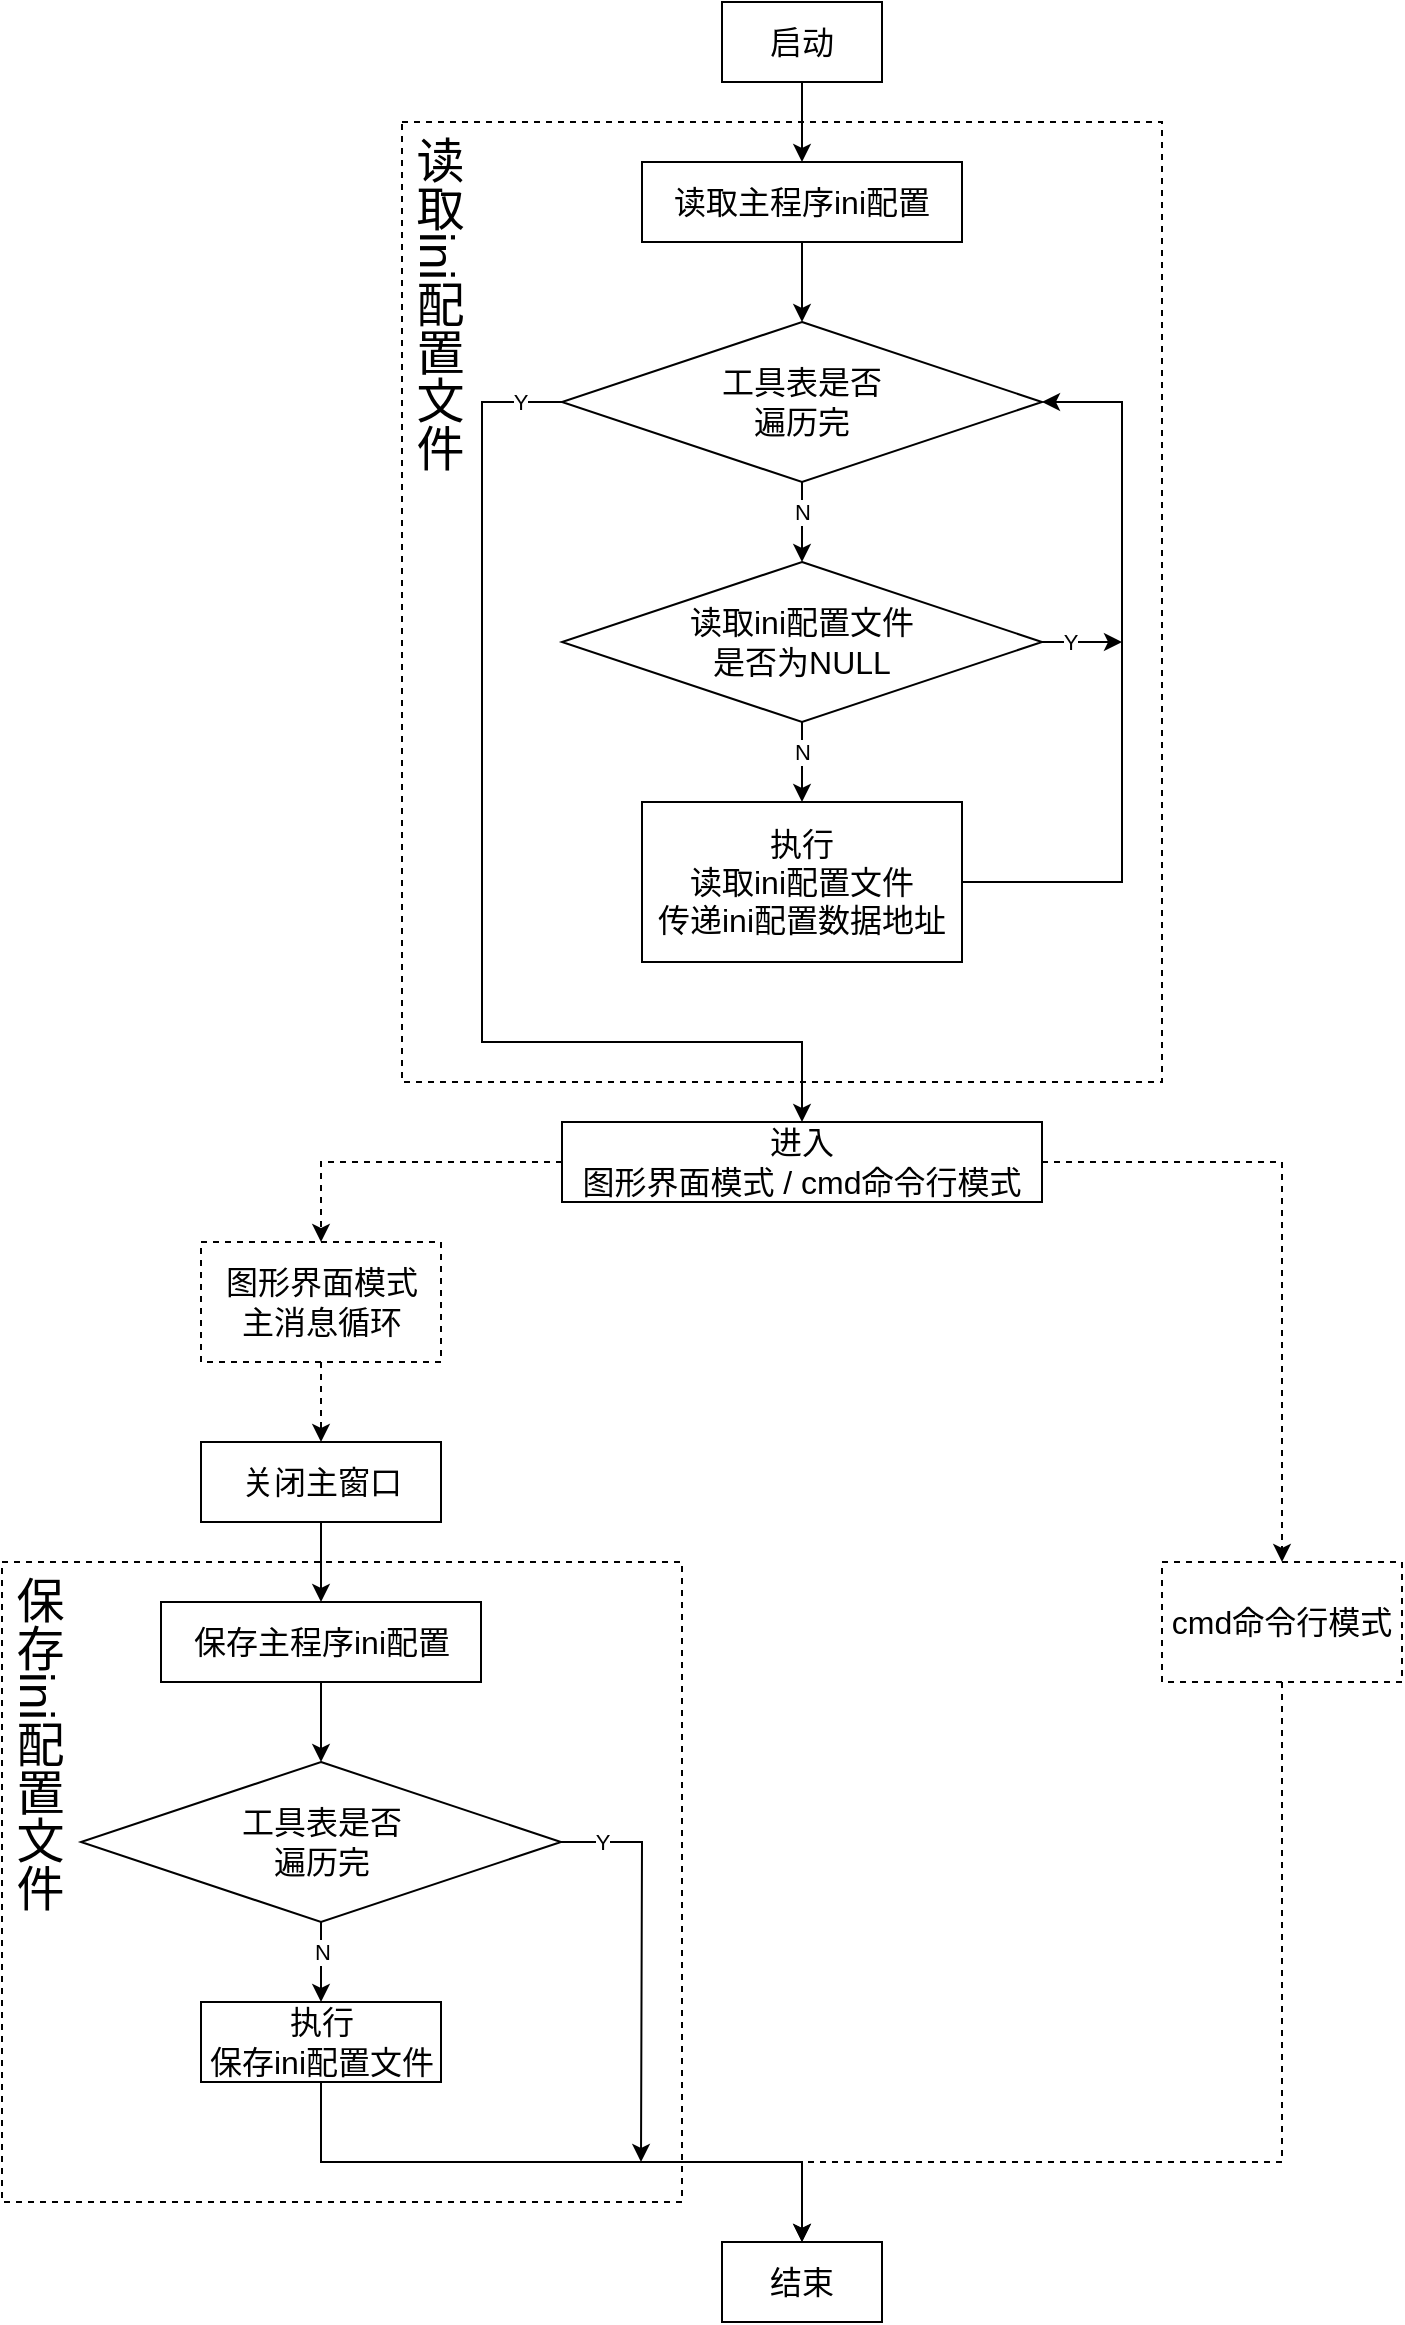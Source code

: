 <mxfile version="24.2.5" type="device">
  <diagram name="第 1 页" id="Ir-aQ5ke0RXkTSyLsT_S">
    <mxGraphModel dx="1925" dy="820" grid="1" gridSize="10" guides="1" tooltips="1" connect="1" arrows="1" fold="1" page="1" pageScale="1" pageWidth="827" pageHeight="1169" math="0" shadow="0">
      <root>
        <mxCell id="0" />
        <mxCell id="1" parent="0" />
        <mxCell id="hAGMja2zcbePiOPNCssn-2" value="" style="edgeStyle=orthogonalEdgeStyle;rounded=0;orthogonalLoop=1;jettySize=auto;html=1;" edge="1" parent="1" source="1bMwBTg0rvPcA53LBBSG-1" target="hAGMja2zcbePiOPNCssn-1">
          <mxGeometry relative="1" as="geometry" />
        </mxCell>
        <mxCell id="1bMwBTg0rvPcA53LBBSG-1" value="启动" style="rounded=0;whiteSpace=wrap;html=1;fontSize=16;fontFamily=Helvetica;" parent="1" vertex="1">
          <mxGeometry x="280" y="80" width="80" height="40" as="geometry" />
        </mxCell>
        <mxCell id="1bMwBTg0rvPcA53LBBSG-9" value="" style="edgeStyle=orthogonalEdgeStyle;rounded=0;orthogonalLoop=1;jettySize=auto;html=1;fontFamily=Helvetica;" parent="1" source="1bMwBTg0rvPcA53LBBSG-4" target="1bMwBTg0rvPcA53LBBSG-8" edge="1">
          <mxGeometry relative="1" as="geometry" />
        </mxCell>
        <mxCell id="1bMwBTg0rvPcA53LBBSG-24" value="N" style="edgeLabel;html=1;align=center;verticalAlign=middle;resizable=0;points=[];" parent="1bMwBTg0rvPcA53LBBSG-9" vertex="1" connectable="0">
          <mxGeometry x="-0.65" y="-1" relative="1" as="geometry">
            <mxPoint x="1" y="8" as="offset" />
          </mxGeometry>
        </mxCell>
        <mxCell id="1bMwBTg0rvPcA53LBBSG-20" style="edgeStyle=orthogonalEdgeStyle;rounded=0;orthogonalLoop=1;jettySize=auto;html=1;exitX=0;exitY=0.5;exitDx=0;exitDy=0;entryX=0.5;entryY=0;entryDx=0;entryDy=0;" parent="1" source="1bMwBTg0rvPcA53LBBSG-4" target="1bMwBTg0rvPcA53LBBSG-18" edge="1">
          <mxGeometry relative="1" as="geometry">
            <Array as="points">
              <mxPoint x="160" y="280" />
              <mxPoint x="160" y="600" />
              <mxPoint x="320" y="600" />
            </Array>
          </mxGeometry>
        </mxCell>
        <mxCell id="1bMwBTg0rvPcA53LBBSG-25" value="Y" style="edgeLabel;html=1;align=center;verticalAlign=middle;resizable=0;points=[];" parent="1bMwBTg0rvPcA53LBBSG-20" vertex="1" connectable="0">
          <mxGeometry x="-0.922" relative="1" as="geometry">
            <mxPoint x="1" as="offset" />
          </mxGeometry>
        </mxCell>
        <mxCell id="1bMwBTg0rvPcA53LBBSG-4" value="工具表是否&lt;div style=&quot;font-size: 16px;&quot;&gt;遍历完&lt;/div&gt;" style="rhombus;whiteSpace=wrap;html=1;fontSize=16;fontFamily=Helvetica;" parent="1" vertex="1">
          <mxGeometry x="200" y="240" width="240" height="80" as="geometry" />
        </mxCell>
        <mxCell id="1bMwBTg0rvPcA53LBBSG-11" value="" style="edgeStyle=orthogonalEdgeStyle;rounded=0;orthogonalLoop=1;jettySize=auto;html=1;fontFamily=Helvetica;" parent="1" source="1bMwBTg0rvPcA53LBBSG-8" target="1bMwBTg0rvPcA53LBBSG-10" edge="1">
          <mxGeometry relative="1" as="geometry" />
        </mxCell>
        <mxCell id="1bMwBTg0rvPcA53LBBSG-22" style="edgeStyle=orthogonalEdgeStyle;rounded=0;orthogonalLoop=1;jettySize=auto;html=1;exitX=1;exitY=0.5;exitDx=0;exitDy=0;" parent="1" source="1bMwBTg0rvPcA53LBBSG-8" edge="1">
          <mxGeometry relative="1" as="geometry">
            <mxPoint x="480" y="400" as="targetPoint" />
          </mxGeometry>
        </mxCell>
        <mxCell id="1bMwBTg0rvPcA53LBBSG-27" value="Y" style="edgeLabel;html=1;align=center;verticalAlign=middle;resizable=0;points=[];" parent="1bMwBTg0rvPcA53LBBSG-22" vertex="1" connectable="0">
          <mxGeometry x="-0.325" relative="1" as="geometry">
            <mxPoint as="offset" />
          </mxGeometry>
        </mxCell>
        <mxCell id="1bMwBTg0rvPcA53LBBSG-8" value="读取ini配置文件&lt;div&gt;是否为NULL&lt;/div&gt;" style="rhombus;whiteSpace=wrap;html=1;fontSize=16;fontFamily=Helvetica;" parent="1" vertex="1">
          <mxGeometry x="200" y="360" width="240" height="80" as="geometry" />
        </mxCell>
        <mxCell id="1bMwBTg0rvPcA53LBBSG-16" style="edgeStyle=orthogonalEdgeStyle;rounded=0;orthogonalLoop=1;jettySize=auto;html=1;exitX=1;exitY=0.5;exitDx=0;exitDy=0;entryX=1;entryY=0.5;entryDx=0;entryDy=0;" parent="1" source="1bMwBTg0rvPcA53LBBSG-10" target="1bMwBTg0rvPcA53LBBSG-4" edge="1">
          <mxGeometry relative="1" as="geometry">
            <mxPoint x="220" y="620" as="targetPoint" />
            <Array as="points">
              <mxPoint x="480" y="520" />
              <mxPoint x="480" y="280" />
            </Array>
          </mxGeometry>
        </mxCell>
        <mxCell id="1bMwBTg0rvPcA53LBBSG-10" value="执行&lt;div&gt;读取ini配置文件&lt;/div&gt;&lt;div&gt;传递ini配置数据地址&lt;/div&gt;" style="whiteSpace=wrap;html=1;fontSize=16;fontFamily=Helvetica;" parent="1" vertex="1">
          <mxGeometry x="240" y="480" width="160" height="80" as="geometry" />
        </mxCell>
        <mxCell id="1bMwBTg0rvPcA53LBBSG-34" style="edgeStyle=orthogonalEdgeStyle;rounded=0;orthogonalLoop=1;jettySize=auto;html=1;exitX=0.5;exitY=1;exitDx=0;exitDy=0;entryX=0.5;entryY=0;entryDx=0;entryDy=0;dashed=1;" parent="1" source="1bMwBTg0rvPcA53LBBSG-44" target="1bMwBTg0rvPcA53LBBSG-29" edge="1">
          <mxGeometry relative="1" as="geometry" />
        </mxCell>
        <mxCell id="1bMwBTg0rvPcA53LBBSG-52" style="edgeStyle=orthogonalEdgeStyle;rounded=0;orthogonalLoop=1;jettySize=auto;html=1;exitX=1;exitY=0.5;exitDx=0;exitDy=0;entryX=0.5;entryY=0;entryDx=0;entryDy=0;dashed=1;" parent="1" source="1bMwBTg0rvPcA53LBBSG-18" target="1bMwBTg0rvPcA53LBBSG-47" edge="1">
          <mxGeometry relative="1" as="geometry" />
        </mxCell>
        <mxCell id="1bMwBTg0rvPcA53LBBSG-18" value="进入&lt;div&gt;图形界面模式 / cmd命令行模式&lt;/div&gt;" style="rounded=0;whiteSpace=wrap;html=1;fontSize=16;fontFamily=Helvetica;" parent="1" vertex="1">
          <mxGeometry x="200" y="640" width="240" height="40" as="geometry" />
        </mxCell>
        <mxCell id="1bMwBTg0rvPcA53LBBSG-26" value="N" style="edgeLabel;html=1;align=center;verticalAlign=middle;resizable=0;points=[];" parent="1" vertex="1" connectable="0">
          <mxGeometry x="320" y="455" as="geometry" />
        </mxCell>
        <mxCell id="1bMwBTg0rvPcA53LBBSG-32" value="" style="edgeStyle=orthogonalEdgeStyle;rounded=0;orthogonalLoop=1;jettySize=auto;html=1;" parent="1" source="hAGMja2zcbePiOPNCssn-5" target="1bMwBTg0rvPcA53LBBSG-30" edge="1">
          <mxGeometry relative="1" as="geometry" />
        </mxCell>
        <mxCell id="1bMwBTg0rvPcA53LBBSG-29" value="关闭主窗口" style="rounded=0;whiteSpace=wrap;html=1;fontSize=16;fontFamily=Helvetica;" parent="1" vertex="1">
          <mxGeometry x="19.5" y="800" width="120" height="40" as="geometry" />
        </mxCell>
        <mxCell id="1bMwBTg0rvPcA53LBBSG-33" value="" style="edgeStyle=orthogonalEdgeStyle;rounded=0;orthogonalLoop=1;jettySize=auto;html=1;" parent="1" source="1bMwBTg0rvPcA53LBBSG-30" target="1bMwBTg0rvPcA53LBBSG-31" edge="1">
          <mxGeometry relative="1" as="geometry" />
        </mxCell>
        <mxCell id="1bMwBTg0rvPcA53LBBSG-41" value="N" style="edgeLabel;html=1;align=center;verticalAlign=middle;resizable=0;points=[];" parent="1bMwBTg0rvPcA53LBBSG-33" vertex="1" connectable="0">
          <mxGeometry x="0.183" y="1" relative="1" as="geometry">
            <mxPoint x="-1" y="-9" as="offset" />
          </mxGeometry>
        </mxCell>
        <mxCell id="1bMwBTg0rvPcA53LBBSG-40" style="edgeStyle=orthogonalEdgeStyle;rounded=0;orthogonalLoop=1;jettySize=auto;html=1;exitX=1;exitY=0.5;exitDx=0;exitDy=0;" parent="1" source="1bMwBTg0rvPcA53LBBSG-30" edge="1">
          <mxGeometry relative="1" as="geometry">
            <mxPoint x="239.5" y="1160" as="targetPoint" />
          </mxGeometry>
        </mxCell>
        <mxCell id="1bMwBTg0rvPcA53LBBSG-42" value="Y" style="edgeLabel;html=1;align=center;verticalAlign=middle;resizable=0;points=[];" parent="1bMwBTg0rvPcA53LBBSG-40" vertex="1" connectable="0">
          <mxGeometry x="-0.82" y="1" relative="1" as="geometry">
            <mxPoint x="2" y="1" as="offset" />
          </mxGeometry>
        </mxCell>
        <mxCell id="1bMwBTg0rvPcA53LBBSG-30" value="工具表是否&lt;div style=&quot;font-size: 16px;&quot;&gt;遍历完&lt;/div&gt;" style="rhombus;whiteSpace=wrap;html=1;fontSize=16;fontFamily=Helvetica;" parent="1" vertex="1">
          <mxGeometry x="-40.5" y="960" width="240" height="80" as="geometry" />
        </mxCell>
        <mxCell id="1bMwBTg0rvPcA53LBBSG-36" style="edgeStyle=orthogonalEdgeStyle;rounded=0;orthogonalLoop=1;jettySize=auto;html=1;exitX=0.5;exitY=1;exitDx=0;exitDy=0;entryX=0.5;entryY=0;entryDx=0;entryDy=0;" parent="1" source="1bMwBTg0rvPcA53LBBSG-31" target="1bMwBTg0rvPcA53LBBSG-35" edge="1">
          <mxGeometry relative="1" as="geometry" />
        </mxCell>
        <mxCell id="1bMwBTg0rvPcA53LBBSG-31" value="执行&lt;div&gt;保存ini配置文件&lt;/div&gt;" style="rounded=0;whiteSpace=wrap;html=1;fontSize=16;fontFamily=Helvetica;" parent="1" vertex="1">
          <mxGeometry x="19.5" y="1080" width="120" height="40" as="geometry" />
        </mxCell>
        <mxCell id="1bMwBTg0rvPcA53LBBSG-35" value="结束" style="rounded=0;whiteSpace=wrap;html=1;fontSize=16;fontFamily=Helvetica;" parent="1" vertex="1">
          <mxGeometry x="280" y="1200" width="80" height="40" as="geometry" />
        </mxCell>
        <mxCell id="1bMwBTg0rvPcA53LBBSG-45" value="" style="edgeStyle=orthogonalEdgeStyle;rounded=0;orthogonalLoop=1;jettySize=auto;html=1;exitX=0;exitY=0.5;exitDx=0;exitDy=0;entryX=0.5;entryY=0;entryDx=0;entryDy=0;dashed=1;" parent="1" source="1bMwBTg0rvPcA53LBBSG-18" target="1bMwBTg0rvPcA53LBBSG-44" edge="1">
          <mxGeometry relative="1" as="geometry">
            <mxPoint x="200" y="660" as="sourcePoint" />
            <mxPoint x="79" y="800" as="targetPoint" />
          </mxGeometry>
        </mxCell>
        <mxCell id="1bMwBTg0rvPcA53LBBSG-44" value="图形界面模式&lt;div style=&quot;font-size: 16px;&quot;&gt;主消息循环&lt;/div&gt;" style="rounded=0;whiteSpace=wrap;html=1;fontSize=16;dashed=1;" parent="1" vertex="1">
          <mxGeometry x="19.5" y="700" width="120" height="60" as="geometry" />
        </mxCell>
        <mxCell id="1bMwBTg0rvPcA53LBBSG-53" style="edgeStyle=orthogonalEdgeStyle;rounded=0;orthogonalLoop=1;jettySize=auto;html=1;exitX=0.5;exitY=1;exitDx=0;exitDy=0;entryX=0.5;entryY=0;entryDx=0;entryDy=0;dashed=1;" parent="1" source="1bMwBTg0rvPcA53LBBSG-47" target="1bMwBTg0rvPcA53LBBSG-35" edge="1">
          <mxGeometry relative="1" as="geometry">
            <Array as="points">
              <mxPoint x="560" y="1160" />
              <mxPoint x="320" y="1160" />
            </Array>
          </mxGeometry>
        </mxCell>
        <mxCell id="1bMwBTg0rvPcA53LBBSG-47" value="&lt;span style=&quot;font-size: 16px; text-wrap: nowrap; background-color: rgb(255, 255, 255);&quot;&gt;cmd命令行模式&lt;/span&gt;" style="rounded=0;whiteSpace=wrap;html=1;fontSize=16;dashed=1;" parent="1" vertex="1">
          <mxGeometry x="500" y="860" width="120" height="60" as="geometry" />
        </mxCell>
        <mxCell id="hAGMja2zcbePiOPNCssn-3" value="" style="edgeStyle=orthogonalEdgeStyle;rounded=0;orthogonalLoop=1;jettySize=auto;html=1;" edge="1" parent="1" source="hAGMja2zcbePiOPNCssn-1" target="1bMwBTg0rvPcA53LBBSG-4">
          <mxGeometry relative="1" as="geometry" />
        </mxCell>
        <mxCell id="hAGMja2zcbePiOPNCssn-1" value="读取主程序ini配置" style="rounded=0;whiteSpace=wrap;html=1;fontSize=16;fontFamily=Helvetica;" vertex="1" parent="1">
          <mxGeometry x="240" y="160" width="160" height="40" as="geometry" />
        </mxCell>
        <mxCell id="hAGMja2zcbePiOPNCssn-4" value="读取ini配置文件" style="rounded=0;whiteSpace=wrap;html=1;fillColor=none;dashed=1;align=left;verticalAlign=top;fontSize=24;horizontal=1;textDirection=vertical-lr;" vertex="1" parent="1">
          <mxGeometry x="120" y="140" width="380" height="480" as="geometry" />
        </mxCell>
        <mxCell id="hAGMja2zcbePiOPNCssn-6" value="" style="edgeStyle=orthogonalEdgeStyle;rounded=0;orthogonalLoop=1;jettySize=auto;html=1;" edge="1" parent="1" source="1bMwBTg0rvPcA53LBBSG-29" target="hAGMja2zcbePiOPNCssn-5">
          <mxGeometry relative="1" as="geometry">
            <mxPoint x="80" y="840" as="sourcePoint" />
            <mxPoint x="80" y="960" as="targetPoint" />
          </mxGeometry>
        </mxCell>
        <mxCell id="hAGMja2zcbePiOPNCssn-5" value="保存主程序ini配置" style="rounded=0;whiteSpace=wrap;html=1;fontSize=16;fontFamily=Helvetica;" vertex="1" parent="1">
          <mxGeometry x="-0.5" y="880" width="160" height="40" as="geometry" />
        </mxCell>
        <mxCell id="hAGMja2zcbePiOPNCssn-7" value="保存ini配置文件" style="rounded=0;whiteSpace=wrap;html=1;fillColor=none;dashed=1;align=left;verticalAlign=top;fontSize=24;horizontal=1;textDirection=vertical-lr;" vertex="1" parent="1">
          <mxGeometry x="-80" y="860" width="340" height="320" as="geometry" />
        </mxCell>
      </root>
    </mxGraphModel>
  </diagram>
</mxfile>
